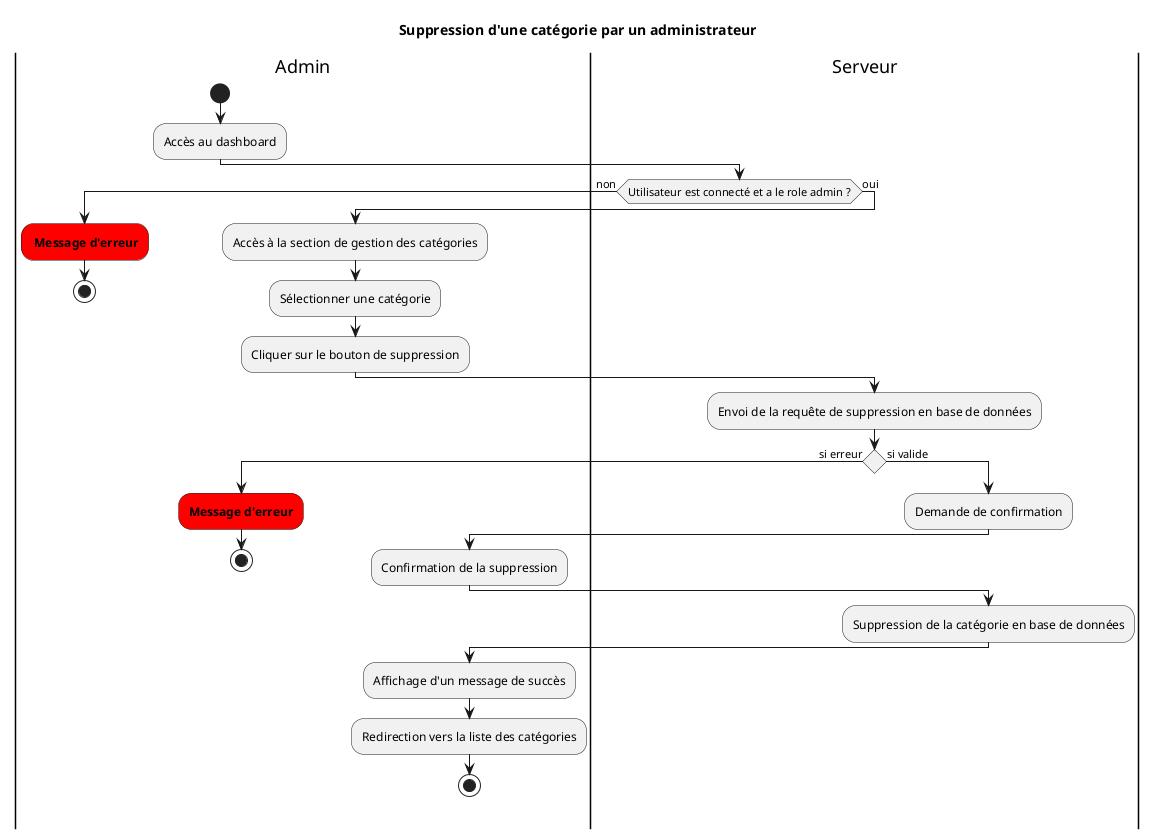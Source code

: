 @startuml AdminDeleteCategorie
title Suppression d'une catégorie par un administrateur

|Admin|
start
:Accès au dashboard;
|Serveur|
if (Utilisateur est connecté et a le role admin ?) then (non)
  |Admin|
  #red: **Message d'erreur**;
  stop
else (oui)
  |Admin|
  :Accès à la section de gestion des catégories;
  :Sélectionner une catégorie;
    :Cliquer sur le bouton de suppression;
  |Serveur|
  :Envoi de la requête de suppression en base de données;
  if () is (si erreur) then
    |Admin|
    #red:**Message d'erreur**;
    stop
  else (si valide)
    |Serveur|
    :Demande de confirmation;
    |Admin|
    :Confirmation de la suppression;
    |Serveur|
    :Suppression de la catégorie en base de données;
    |Admin|
    :Affichage d'un message de succès;
    :Redirection vers la liste des catégories;
    stop
  endif
endif
@enduml